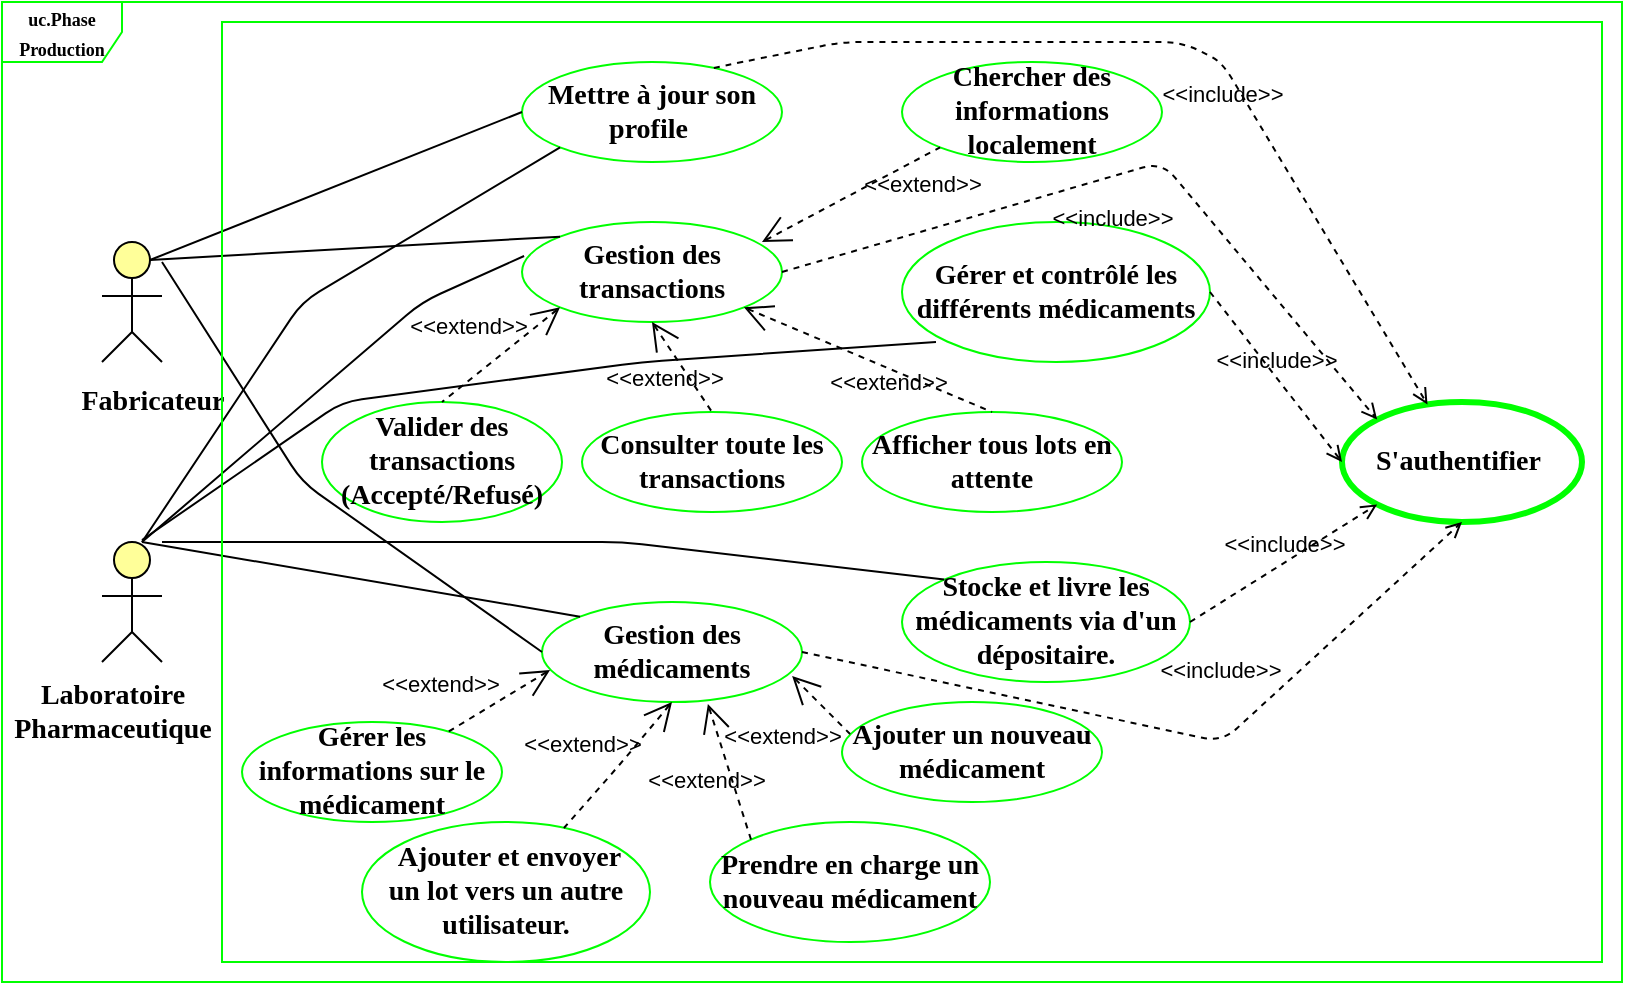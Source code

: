 <mxfile version="13.2.4" type="github"><diagram id="fF4RXvBVZJ1ZGQNik8Y6" name="Page-1"><mxGraphModel dx="1935" dy="482" grid="1" gridSize="10" guides="1" tooltips="1" connect="1" arrows="1" fold="1" page="1" pageScale="1" pageWidth="827" pageHeight="1169" math="0" shadow="0"><root><mxCell id="0"/><mxCell id="1" parent="0"/><mxCell id="xeBXf_J1HKI8Ob2969cJ-390" value="&lt;font style=&quot;font-size: 14px&quot; face=&quot;Times New Roman&quot;&gt;S'authentifier&amp;nbsp;&lt;/font&gt;" style="shape=ellipse;html=1;strokeWidth=3;fontStyle=1;whiteSpace=wrap;align=center;perimeter=ellipsePerimeter;fillColor=#FFFFFF;strokeColor=#00FF00;" vertex="1" parent="1"><mxGeometry x="660" y="410" width="120" height="60" as="geometry"/></mxCell><mxCell id="xeBXf_J1HKI8Ob2969cJ-373" value="" style="html=1;outlineConnect=0;whiteSpace=wrap;fillColor=#ffff99;verticalLabelPosition=bottom;verticalAlign=top;align=center;shape=mxgraph.archimate3.actor;" vertex="1" parent="1"><mxGeometry x="40" y="330" width="30" height="60" as="geometry"/></mxCell><mxCell id="xeBXf_J1HKI8Ob2969cJ-374" value="&lt;font style=&quot;font-size: 14px&quot; face=&quot;Times New Roman&quot;&gt;&lt;b&gt;Fabricateur&lt;/b&gt;&lt;/font&gt;" style="text;html=1;align=center;verticalAlign=middle;resizable=0;points=[];autosize=1;" vertex="1" parent="1"><mxGeometry x="20" y="400" width="90" height="20" as="geometry"/></mxCell><mxCell id="xeBXf_J1HKI8Ob2969cJ-375" value="" style="html=1;outlineConnect=0;whiteSpace=wrap;fillColor=#ffff99;verticalLabelPosition=bottom;verticalAlign=top;align=center;shape=mxgraph.archimate3.actor;" vertex="1" parent="1"><mxGeometry x="40" y="480" width="30" height="60" as="geometry"/></mxCell><mxCell id="xeBXf_J1HKI8Ob2969cJ-376" value="&lt;b&gt;&lt;font style=&quot;font-size: 14px&quot; face=&quot;Times New Roman&quot;&gt;Laboratoire &lt;br&gt;Pharmaceutique&lt;/font&gt;&lt;/b&gt;" style="text;html=1;align=center;verticalAlign=middle;resizable=0;points=[];autosize=1;" vertex="1" parent="1"><mxGeometry x="-10" y="550" width="110" height="30" as="geometry"/></mxCell><mxCell id="xeBXf_J1HKI8Ob2969cJ-380" value="&lt;font style=&quot;font-size: 14px&quot; face=&quot;Times New Roman&quot;&gt;&lt;b&gt;Chercher des informations localement&lt;/b&gt;&lt;/font&gt;" style="ellipse;whiteSpace=wrap;html=1;strokeColor=#00FF00;" vertex="1" parent="1"><mxGeometry x="440" y="240" width="130" height="50" as="geometry"/></mxCell><mxCell id="xeBXf_J1HKI8Ob2969cJ-381" value="&lt;font style=&quot;font-size: 14px&quot; face=&quot;Times New Roman&quot;&gt;&lt;b&gt;Consulter toute les transactions&lt;/b&gt;&lt;/font&gt;" style="ellipse;whiteSpace=wrap;html=1;strokeColor=#00FF00;" vertex="1" parent="1"><mxGeometry x="280" y="415" width="130" height="50" as="geometry"/></mxCell><mxCell id="xeBXf_J1HKI8Ob2969cJ-382" value="&lt;font style=&quot;font-size: 14px&quot; face=&quot;Times New Roman&quot;&gt;&lt;b&gt;Prendre en charge un nouveau médicament&lt;/b&gt;&lt;/font&gt;" style="ellipse;whiteSpace=wrap;html=1;strokeColor=#00FF00;" vertex="1" parent="1"><mxGeometry x="344" y="620" width="140" height="60" as="geometry"/></mxCell><mxCell id="xeBXf_J1HKI8Ob2969cJ-383" value="&lt;font face=&quot;Times New Roman&quot;&gt;&lt;span style=&quot;font-size: 14px&quot;&gt;&lt;b&gt;Afficher tous lots en attente&lt;/b&gt;&lt;/span&gt;&lt;/font&gt;" style="ellipse;whiteSpace=wrap;html=1;strokeColor=#00FF00;" vertex="1" parent="1"><mxGeometry x="420" y="415" width="130" height="50" as="geometry"/></mxCell><mxCell id="xeBXf_J1HKI8Ob2969cJ-384" value="&lt;font style=&quot;font-size: 14px&quot; face=&quot;Times New Roman&quot;&gt;&lt;b&gt;Gérer les informations sur le médicament&lt;/b&gt;&lt;/font&gt;" style="ellipse;whiteSpace=wrap;html=1;strokeColor=#00FF00;" vertex="1" parent="1"><mxGeometry x="110" y="570" width="130" height="50" as="geometry"/></mxCell><mxCell id="xeBXf_J1HKI8Ob2969cJ-385" value="&lt;font style=&quot;font-size: 14px&quot; face=&quot;Times New Roman&quot;&gt;&lt;b&gt;Mettre à jour son profile&amp;nbsp;&lt;/b&gt;&lt;/font&gt;" style="ellipse;whiteSpace=wrap;html=1;strokeColor=#00FF00;" vertex="1" parent="1"><mxGeometry x="250" y="240" width="130" height="50" as="geometry"/></mxCell><mxCell id="xeBXf_J1HKI8Ob2969cJ-386" value="&lt;font style=&quot;font-size: 14px&quot; face=&quot;Times New Roman&quot;&gt;&lt;b&gt;Valider des transactions&lt;br&gt;(Accepté/Refusé)&lt;/b&gt;&lt;/font&gt;" style="ellipse;whiteSpace=wrap;html=1;strokeColor=#00FF00;" vertex="1" parent="1"><mxGeometry x="150" y="410" width="120" height="60" as="geometry"/></mxCell><mxCell id="xeBXf_J1HKI8Ob2969cJ-388" value="&lt;font face=&quot;Times New Roman&quot;&gt;&lt;span style=&quot;font-size: 14px&quot;&gt;&lt;b&gt;Stocke et livre les médicaments via d'un dépositaire.&lt;/b&gt;&lt;/span&gt;&lt;/font&gt;" style="ellipse;whiteSpace=wrap;html=1;strokeColor=#00FF00;" vertex="1" parent="1"><mxGeometry x="440" y="490" width="144" height="60" as="geometry"/></mxCell><mxCell id="xeBXf_J1HKI8Ob2969cJ-389" value="&lt;font style=&quot;font-size: 14px&quot; face=&quot;Times New Roman&quot;&gt;&lt;b&gt;&amp;nbsp;Ajouter et envoyer &lt;br&gt;un lot vers un autre utilisateur.&lt;/b&gt;&lt;/font&gt;" style="ellipse;whiteSpace=wrap;html=1;strokeColor=#00FF00;" vertex="1" parent="1"><mxGeometry x="170" y="620" width="144" height="70" as="geometry"/></mxCell><mxCell id="xeBXf_J1HKI8Ob2969cJ-397" value="" style="endArrow=none;html=1;exitX=0.8;exitY=0.15;exitDx=0;exitDy=0;exitPerimeter=0;entryX=0;entryY=0.5;entryDx=0;entryDy=0;" edge="1" parent="1" source="xeBXf_J1HKI8Ob2969cJ-373" target="xeBXf_J1HKI8Ob2969cJ-385"><mxGeometry width="50" height="50" relative="1" as="geometry"><mxPoint x="520" y="480" as="sourcePoint"/><mxPoint x="570" y="430" as="targetPoint"/></mxGeometry></mxCell><mxCell id="xeBXf_J1HKI8Ob2969cJ-412" value="" style="endArrow=none;html=1;entryX=0;entryY=1;entryDx=0;entryDy=0;" edge="1" parent="1" target="xeBXf_J1HKI8Ob2969cJ-385"><mxGeometry width="50" height="50" relative="1" as="geometry"><mxPoint x="60" y="480" as="sourcePoint"/><mxPoint x="216" y="536" as="targetPoint"/><Array as="points"><mxPoint x="140" y="360"/></Array></mxGeometry></mxCell><mxCell id="xeBXf_J1HKI8Ob2969cJ-425" value="&amp;lt;&amp;lt;include&amp;gt;&amp;gt;" style="edgeStyle=none;html=1;endArrow=open;verticalAlign=bottom;dashed=1;labelBackgroundColor=none;exitX=0.738;exitY=0.06;exitDx=0;exitDy=0;exitPerimeter=0;" edge="1" parent="1" source="xeBXf_J1HKI8Ob2969cJ-385" target="xeBXf_J1HKI8Ob2969cJ-390"><mxGeometry x="0.221" y="-13" width="160" relative="1" as="geometry"><mxPoint x="730" y="260" as="sourcePoint"/><mxPoint x="871.574" y="201.213" as="targetPoint"/><Array as="points"><mxPoint x="360" y="240"/><mxPoint x="410" y="230"/><mxPoint x="480" y="230"/><mxPoint x="580" y="230"/><mxPoint x="600" y="240"/></Array><mxPoint as="offset"/></mxGeometry></mxCell><mxCell id="xeBXf_J1HKI8Ob2969cJ-432" value="&lt;font face=&quot;Times New Roman&quot;&gt;&lt;span style=&quot;font-size: 14px&quot;&gt;&lt;b&gt;Ajouter un nouveau médicament&lt;/b&gt;&lt;/span&gt;&lt;/font&gt;" style="ellipse;whiteSpace=wrap;html=1;strokeColor=#00FF00;" vertex="1" parent="1"><mxGeometry x="410" y="560" width="130" height="50" as="geometry"/></mxCell><mxCell id="xeBXf_J1HKI8Ob2969cJ-387" value="&lt;font face=&quot;Times New Roman&quot;&gt;&lt;span style=&quot;font-size: 14px&quot;&gt;&lt;b&gt;Gérer et contrôlé les différents médicaments&lt;/b&gt;&lt;/span&gt;&lt;/font&gt;" style="ellipse;whiteSpace=wrap;html=1;strokeColor=#00FF00;" vertex="1" parent="1"><mxGeometry x="440" y="320" width="154" height="70" as="geometry"/></mxCell><mxCell id="xeBXf_J1HKI8Ob2969cJ-434" value="&lt;font face=&quot;Times New Roman&quot;&gt;&lt;span style=&quot;font-size: 14px&quot;&gt;&lt;b&gt;Gestion des médicaments&lt;/b&gt;&lt;/span&gt;&lt;/font&gt;" style="ellipse;whiteSpace=wrap;html=1;strokeColor=#00FF00;" vertex="1" parent="1"><mxGeometry x="260" y="510" width="130" height="50" as="geometry"/></mxCell><mxCell id="xeBXf_J1HKI8Ob2969cJ-435" value="&lt;font face=&quot;Times New Roman&quot;&gt;&lt;span style=&quot;font-size: 14px&quot;&gt;&lt;b&gt;Gestion des transactions&lt;/b&gt;&lt;/span&gt;&lt;/font&gt;" style="ellipse;whiteSpace=wrap;html=1;strokeColor=#00FF00;" vertex="1" parent="1"><mxGeometry x="250" y="320" width="130" height="50" as="geometry"/></mxCell><mxCell id="xeBXf_J1HKI8Ob2969cJ-436" value="&amp;lt;&amp;lt;extend&amp;gt;&amp;gt;" style="edgeStyle=none;html=1;startArrow=open;endArrow=none;startSize=12;verticalAlign=bottom;dashed=1;labelBackgroundColor=none;entryX=0.701;entryY=0.043;entryDx=0;entryDy=0;entryPerimeter=0;exitX=0.5;exitY=1;exitDx=0;exitDy=0;" edge="1" parent="1" source="xeBXf_J1HKI8Ob2969cJ-434" target="xeBXf_J1HKI8Ob2969cJ-389"><mxGeometry x="0.259" y="-15" width="160" relative="1" as="geometry"><mxPoint x="440" y="460" as="sourcePoint"/><mxPoint x="600" y="460" as="targetPoint"/><Array as="points"><mxPoint x="300" y="590"/></Array><mxPoint as="offset"/></mxGeometry></mxCell><mxCell id="xeBXf_J1HKI8Ob2969cJ-437" value="&amp;lt;&amp;lt;extend&amp;gt;&amp;gt;" style="edgeStyle=none;html=1;startArrow=open;endArrow=none;startSize=12;verticalAlign=bottom;dashed=1;labelBackgroundColor=none;entryX=0;entryY=0;entryDx=0;entryDy=0;exitX=0.638;exitY=1.02;exitDx=0;exitDy=0;exitPerimeter=0;" edge="1" parent="1" source="xeBXf_J1HKI8Ob2969cJ-434" target="xeBXf_J1HKI8Ob2969cJ-382"><mxGeometry x="0.259" y="-15" width="160" relative="1" as="geometry"><mxPoint x="335" y="570" as="sourcePoint"/><mxPoint x="280.944" y="633.01" as="targetPoint"/><Array as="points"/><mxPoint as="offset"/></mxGeometry></mxCell><mxCell id="xeBXf_J1HKI8Ob2969cJ-439" value="&amp;lt;&amp;lt;extend&amp;gt;&amp;gt;" style="edgeStyle=none;html=1;startArrow=open;endArrow=none;startSize=12;verticalAlign=bottom;dashed=1;labelBackgroundColor=none;entryX=0.792;entryY=0.1;entryDx=0;entryDy=0;entryPerimeter=0;exitX=0.031;exitY=0.68;exitDx=0;exitDy=0;exitPerimeter=0;" edge="1" parent="1" source="xeBXf_J1HKI8Ob2969cJ-434" target="xeBXf_J1HKI8Ob2969cJ-384"><mxGeometry x="0.824" y="-14" width="160" relative="1" as="geometry"><mxPoint x="200" y="540" as="sourcePoint"/><mxPoint x="145.944" y="603.01" as="targetPoint"/><Array as="points"/><mxPoint x="-1" as="offset"/></mxGeometry></mxCell><mxCell id="xeBXf_J1HKI8Ob2969cJ-440" value="&amp;lt;&amp;lt;extend&amp;gt;&amp;gt;" style="edgeStyle=none;html=1;startArrow=open;endArrow=none;startSize=12;verticalAlign=bottom;dashed=1;labelBackgroundColor=none;entryX=0.031;entryY=0.32;entryDx=0;entryDy=0;entryPerimeter=0;exitX=0.962;exitY=0.74;exitDx=0;exitDy=0;exitPerimeter=0;" edge="1" parent="1" source="xeBXf_J1HKI8Ob2969cJ-434" target="xeBXf_J1HKI8Ob2969cJ-432"><mxGeometry x="0.137" y="-30" width="160" relative="1" as="geometry"><mxPoint x="620" y="630" as="sourcePoint"/><mxPoint x="565.944" y="693.01" as="targetPoint"/><Array as="points"/><mxPoint y="1" as="offset"/></mxGeometry></mxCell><mxCell id="xeBXf_J1HKI8Ob2969cJ-441" value="&amp;lt;&amp;lt;extend&amp;gt;&amp;gt;" style="edgeStyle=none;html=1;startArrow=open;endArrow=none;startSize=12;verticalAlign=bottom;dashed=1;labelBackgroundColor=none;entryX=0.5;entryY=0;entryDx=0;entryDy=0;exitX=1;exitY=1;exitDx=0;exitDy=0;" edge="1" parent="1" source="xeBXf_J1HKI8Ob2969cJ-435" target="xeBXf_J1HKI8Ob2969cJ-383"><mxGeometry x="0.259" y="-15" width="160" relative="1" as="geometry"><mxPoint x="600" y="380" as="sourcePoint"/><mxPoint x="545.944" y="443.01" as="targetPoint"/><Array as="points"/><mxPoint as="offset"/></mxGeometry></mxCell><mxCell id="xeBXf_J1HKI8Ob2969cJ-442" value="&amp;lt;&amp;lt;extend&amp;gt;&amp;gt;" style="edgeStyle=none;html=1;startArrow=open;endArrow=none;startSize=12;verticalAlign=bottom;dashed=1;labelBackgroundColor=none;entryX=0.5;entryY=0;entryDx=0;entryDy=0;exitX=0.5;exitY=1;exitDx=0;exitDy=0;" edge="1" parent="1" source="xeBXf_J1HKI8Ob2969cJ-435" target="xeBXf_J1HKI8Ob2969cJ-381"><mxGeometry x="0.259" y="-15" width="160" relative="1" as="geometry"><mxPoint x="320" y="390" as="sourcePoint"/><mxPoint x="265.944" y="453.01" as="targetPoint"/><Array as="points"/><mxPoint as="offset"/></mxGeometry></mxCell><mxCell id="xeBXf_J1HKI8Ob2969cJ-443" value="&amp;lt;&amp;lt;extend&amp;gt;&amp;gt;" style="edgeStyle=none;html=1;startArrow=open;endArrow=none;startSize=12;verticalAlign=bottom;dashed=1;labelBackgroundColor=none;entryX=0.5;entryY=0;entryDx=0;entryDy=0;exitX=0;exitY=1;exitDx=0;exitDy=0;" edge="1" parent="1" source="xeBXf_J1HKI8Ob2969cJ-435" target="xeBXf_J1HKI8Ob2969cJ-386"><mxGeometry x="0.259" y="-15" width="160" relative="1" as="geometry"><mxPoint x="240" y="360" as="sourcePoint"/><mxPoint x="185.944" y="423.01" as="targetPoint"/><Array as="points"/><mxPoint as="offset"/></mxGeometry></mxCell><mxCell id="xeBXf_J1HKI8Ob2969cJ-444" value="" style="endArrow=none;html=1;entryX=0;entryY=0;entryDx=0;entryDy=0;" edge="1" parent="1" target="xeBXf_J1HKI8Ob2969cJ-434"><mxGeometry width="50" height="50" relative="1" as="geometry"><mxPoint x="60" y="480" as="sourcePoint"/><mxPoint x="326" y="436" as="targetPoint"/></mxGeometry></mxCell><mxCell id="xeBXf_J1HKI8Ob2969cJ-445" value="" style="endArrow=none;html=1;entryX=0.008;entryY=0.34;entryDx=0;entryDy=0;entryPerimeter=0;" edge="1" parent="1" target="xeBXf_J1HKI8Ob2969cJ-435"><mxGeometry width="50" height="50" relative="1" as="geometry"><mxPoint x="60" y="480" as="sourcePoint"/><mxPoint x="230" y="336" as="targetPoint"/><Array as="points"><mxPoint x="200" y="360"/></Array></mxGeometry></mxCell><mxCell id="xeBXf_J1HKI8Ob2969cJ-446" value="" style="endArrow=none;html=1;exitX=0.8;exitY=0.15;exitDx=0;exitDy=0;exitPerimeter=0;entryX=0;entryY=0;entryDx=0;entryDy=0;" edge="1" parent="1" source="xeBXf_J1HKI8Ob2969cJ-373" target="xeBXf_J1HKI8Ob2969cJ-435"><mxGeometry width="50" height="50" relative="1" as="geometry"><mxPoint x="110" y="340" as="sourcePoint"/><mxPoint x="296" y="266" as="targetPoint"/></mxGeometry></mxCell><mxCell id="xeBXf_J1HKI8Ob2969cJ-447" value="" style="endArrow=none;html=1;entryX=0;entryY=0.5;entryDx=0;entryDy=0;" edge="1" parent="1" target="xeBXf_J1HKI8Ob2969cJ-434"><mxGeometry width="50" height="50" relative="1" as="geometry"><mxPoint x="70" y="340" as="sourcePoint"/><mxPoint x="266" y="206" as="targetPoint"/><Array as="points"><mxPoint x="140" y="450"/></Array></mxGeometry></mxCell><mxCell id="xeBXf_J1HKI8Ob2969cJ-448" value="&amp;lt;&amp;lt;extend&amp;gt;&amp;gt;" style="edgeStyle=none;html=1;startArrow=open;endArrow=none;startSize=12;verticalAlign=bottom;dashed=1;labelBackgroundColor=none;entryX=0;entryY=1;entryDx=0;entryDy=0;exitX=0.923;exitY=0.2;exitDx=0;exitDy=0;exitPerimeter=0;" edge="1" parent="1" source="xeBXf_J1HKI8Ob2969cJ-435" target="xeBXf_J1HKI8Ob2969cJ-380"><mxGeometry x="0.587" y="-20" width="160" relative="1" as="geometry"><mxPoint x="420" y="270" as="sourcePoint"/><mxPoint x="544.038" y="322.322" as="targetPoint"/><Array as="points"/><mxPoint as="offset"/></mxGeometry></mxCell><mxCell id="xeBXf_J1HKI8Ob2969cJ-450" value="" style="endArrow=none;html=1;entryX=0;entryY=0;entryDx=0;entryDy=0;" edge="1" parent="1" target="xeBXf_J1HKI8Ob2969cJ-388"><mxGeometry width="50" height="50" relative="1" as="geometry"><mxPoint x="70" y="480" as="sourcePoint"/><mxPoint x="890" y="665" as="targetPoint"/><Array as="points"><mxPoint x="300" y="480"/></Array></mxGeometry></mxCell><mxCell id="xeBXf_J1HKI8Ob2969cJ-451" value="" style="endArrow=none;html=1;" edge="1" parent="1"><mxGeometry width="50" height="50" relative="1" as="geometry"><mxPoint x="60" y="479" as="sourcePoint"/><mxPoint x="457" y="380" as="targetPoint"/><Array as="points"><mxPoint x="160" y="410"/><mxPoint x="310" y="390"/></Array></mxGeometry></mxCell><mxCell id="xeBXf_J1HKI8Ob2969cJ-454" value="&amp;lt;&amp;lt;include&amp;gt;&amp;gt;" style="edgeStyle=none;html=1;endArrow=open;verticalAlign=bottom;dashed=1;labelBackgroundColor=none;entryX=0;entryY=1;entryDx=0;entryDy=0;exitX=1;exitY=0.5;exitDx=0;exitDy=0;" edge="1" parent="1" source="xeBXf_J1HKI8Ob2969cJ-388" target="xeBXf_J1HKI8Ob2969cJ-390"><mxGeometry width="160" relative="1" as="geometry"><mxPoint x="700" y="520" as="sourcePoint"/><mxPoint x="880" y="530" as="targetPoint"/></mxGeometry></mxCell><mxCell id="xeBXf_J1HKI8Ob2969cJ-455" value="&amp;lt;&amp;lt;include&amp;gt;&amp;gt;" style="edgeStyle=none;html=1;endArrow=open;verticalAlign=bottom;dashed=1;labelBackgroundColor=none;entryX=0.5;entryY=1;entryDx=0;entryDy=0;exitX=1;exitY=0.5;exitDx=0;exitDy=0;" edge="1" parent="1" source="xeBXf_J1HKI8Ob2969cJ-434" target="xeBXf_J1HKI8Ob2969cJ-390"><mxGeometry x="0.0" y="22" width="160" relative="1" as="geometry"><mxPoint x="590" y="640" as="sourcePoint"/><mxPoint x="770" y="650" as="targetPoint"/><Array as="points"><mxPoint x="600" y="580"/></Array><mxPoint x="20" as="offset"/></mxGeometry></mxCell><mxCell id="xeBXf_J1HKI8Ob2969cJ-456" value="&amp;lt;&amp;lt;include&amp;gt;&amp;gt;" style="edgeStyle=none;html=1;endArrow=open;verticalAlign=bottom;dashed=1;labelBackgroundColor=none;entryX=0;entryY=0;entryDx=0;entryDy=0;exitX=1;exitY=0.5;exitDx=0;exitDy=0;" edge="1" parent="1" source="xeBXf_J1HKI8Ob2969cJ-435" target="xeBXf_J1HKI8Ob2969cJ-390"><mxGeometry x="-0.105" y="-29" width="160" relative="1" as="geometry"><mxPoint x="660" y="590" as="sourcePoint"/><mxPoint x="840" y="600" as="targetPoint"/><Array as="points"><mxPoint x="570" y="290"/></Array><mxPoint as="offset"/></mxGeometry></mxCell><mxCell id="xeBXf_J1HKI8Ob2969cJ-457" value="&amp;lt;&amp;lt;include&amp;gt;&amp;gt;" style="edgeStyle=none;html=1;endArrow=open;verticalAlign=bottom;dashed=1;labelBackgroundColor=none;exitX=1;exitY=0.5;exitDx=0;exitDy=0;entryX=0;entryY=0.5;entryDx=0;entryDy=0;" edge="1" parent="1" source="xeBXf_J1HKI8Ob2969cJ-387" target="xeBXf_J1HKI8Ob2969cJ-390"><mxGeometry width="160" relative="1" as="geometry"><mxPoint x="790" y="320" as="sourcePoint"/><mxPoint x="800" y="310" as="targetPoint"/></mxGeometry></mxCell><mxCell id="xeBXf_J1HKI8Ob2969cJ-458" value="" style="shape=partialRectangle;whiteSpace=wrap;html=1;top=0;left=0;fillColor=none;strokeColor=#00FF00;" vertex="1" parent="1"><mxGeometry x="100" y="220" width="690" height="470" as="geometry"/></mxCell><mxCell id="xeBXf_J1HKI8Ob2969cJ-459" value="" style="shape=partialRectangle;whiteSpace=wrap;html=1;bottom=0;right=0;fillColor=none;strokeColor=#00FF00;" vertex="1" parent="1"><mxGeometry x="100" y="220" width="690" height="470" as="geometry"/></mxCell><mxCell id="xeBXf_J1HKI8Ob2969cJ-460" value="&lt;font style=&quot;font-size: 9px&quot; face=&quot;Times New Roman&quot;&gt;&lt;b&gt;uc.Phase&lt;br&gt;Production&lt;/b&gt;&lt;/font&gt;" style="shape=umlFrame;whiteSpace=wrap;html=1;strokeColor=#00FF00;fillColor=#FFFFFF;" vertex="1" parent="1"><mxGeometry x="-10" y="210" width="810" height="490" as="geometry"/></mxCell></root></mxGraphModel></diagram></mxfile>